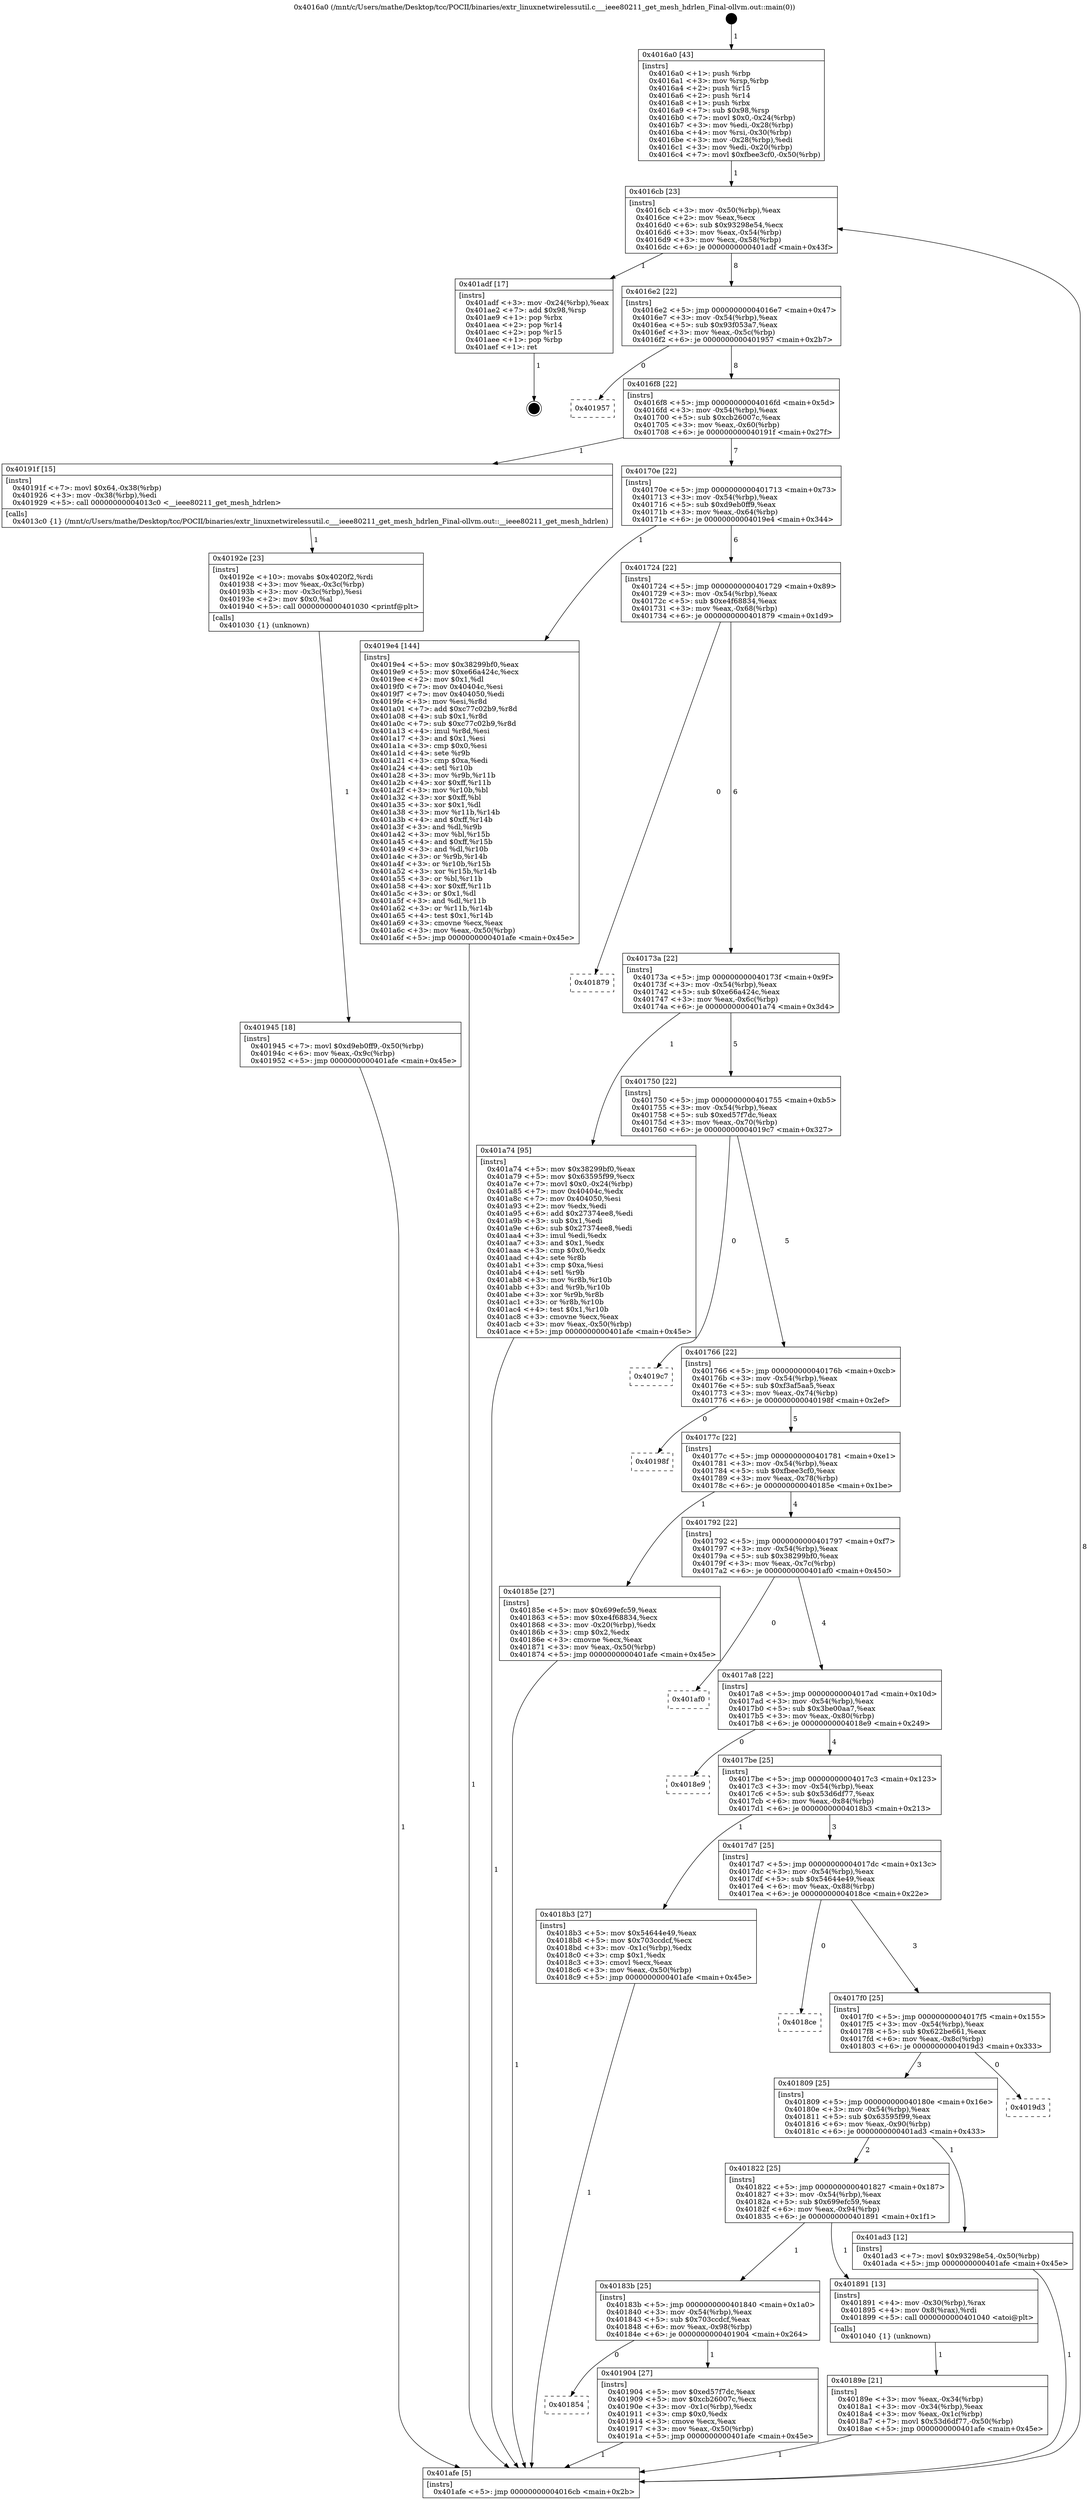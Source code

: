 digraph "0x4016a0" {
  label = "0x4016a0 (/mnt/c/Users/mathe/Desktop/tcc/POCII/binaries/extr_linuxnetwirelessutil.c___ieee80211_get_mesh_hdrlen_Final-ollvm.out::main(0))"
  labelloc = "t"
  node[shape=record]

  Entry [label="",width=0.3,height=0.3,shape=circle,fillcolor=black,style=filled]
  "0x4016cb" [label="{
     0x4016cb [23]\l
     | [instrs]\l
     &nbsp;&nbsp;0x4016cb \<+3\>: mov -0x50(%rbp),%eax\l
     &nbsp;&nbsp;0x4016ce \<+2\>: mov %eax,%ecx\l
     &nbsp;&nbsp;0x4016d0 \<+6\>: sub $0x93298e54,%ecx\l
     &nbsp;&nbsp;0x4016d6 \<+3\>: mov %eax,-0x54(%rbp)\l
     &nbsp;&nbsp;0x4016d9 \<+3\>: mov %ecx,-0x58(%rbp)\l
     &nbsp;&nbsp;0x4016dc \<+6\>: je 0000000000401adf \<main+0x43f\>\l
  }"]
  "0x401adf" [label="{
     0x401adf [17]\l
     | [instrs]\l
     &nbsp;&nbsp;0x401adf \<+3\>: mov -0x24(%rbp),%eax\l
     &nbsp;&nbsp;0x401ae2 \<+7\>: add $0x98,%rsp\l
     &nbsp;&nbsp;0x401ae9 \<+1\>: pop %rbx\l
     &nbsp;&nbsp;0x401aea \<+2\>: pop %r14\l
     &nbsp;&nbsp;0x401aec \<+2\>: pop %r15\l
     &nbsp;&nbsp;0x401aee \<+1\>: pop %rbp\l
     &nbsp;&nbsp;0x401aef \<+1\>: ret\l
  }"]
  "0x4016e2" [label="{
     0x4016e2 [22]\l
     | [instrs]\l
     &nbsp;&nbsp;0x4016e2 \<+5\>: jmp 00000000004016e7 \<main+0x47\>\l
     &nbsp;&nbsp;0x4016e7 \<+3\>: mov -0x54(%rbp),%eax\l
     &nbsp;&nbsp;0x4016ea \<+5\>: sub $0x93f053a7,%eax\l
     &nbsp;&nbsp;0x4016ef \<+3\>: mov %eax,-0x5c(%rbp)\l
     &nbsp;&nbsp;0x4016f2 \<+6\>: je 0000000000401957 \<main+0x2b7\>\l
  }"]
  Exit [label="",width=0.3,height=0.3,shape=circle,fillcolor=black,style=filled,peripheries=2]
  "0x401957" [label="{
     0x401957\l
  }", style=dashed]
  "0x4016f8" [label="{
     0x4016f8 [22]\l
     | [instrs]\l
     &nbsp;&nbsp;0x4016f8 \<+5\>: jmp 00000000004016fd \<main+0x5d\>\l
     &nbsp;&nbsp;0x4016fd \<+3\>: mov -0x54(%rbp),%eax\l
     &nbsp;&nbsp;0x401700 \<+5\>: sub $0xcb26007c,%eax\l
     &nbsp;&nbsp;0x401705 \<+3\>: mov %eax,-0x60(%rbp)\l
     &nbsp;&nbsp;0x401708 \<+6\>: je 000000000040191f \<main+0x27f\>\l
  }"]
  "0x401945" [label="{
     0x401945 [18]\l
     | [instrs]\l
     &nbsp;&nbsp;0x401945 \<+7\>: movl $0xd9eb0ff9,-0x50(%rbp)\l
     &nbsp;&nbsp;0x40194c \<+6\>: mov %eax,-0x9c(%rbp)\l
     &nbsp;&nbsp;0x401952 \<+5\>: jmp 0000000000401afe \<main+0x45e\>\l
  }"]
  "0x40191f" [label="{
     0x40191f [15]\l
     | [instrs]\l
     &nbsp;&nbsp;0x40191f \<+7\>: movl $0x64,-0x38(%rbp)\l
     &nbsp;&nbsp;0x401926 \<+3\>: mov -0x38(%rbp),%edi\l
     &nbsp;&nbsp;0x401929 \<+5\>: call 00000000004013c0 \<__ieee80211_get_mesh_hdrlen\>\l
     | [calls]\l
     &nbsp;&nbsp;0x4013c0 \{1\} (/mnt/c/Users/mathe/Desktop/tcc/POCII/binaries/extr_linuxnetwirelessutil.c___ieee80211_get_mesh_hdrlen_Final-ollvm.out::__ieee80211_get_mesh_hdrlen)\l
  }"]
  "0x40170e" [label="{
     0x40170e [22]\l
     | [instrs]\l
     &nbsp;&nbsp;0x40170e \<+5\>: jmp 0000000000401713 \<main+0x73\>\l
     &nbsp;&nbsp;0x401713 \<+3\>: mov -0x54(%rbp),%eax\l
     &nbsp;&nbsp;0x401716 \<+5\>: sub $0xd9eb0ff9,%eax\l
     &nbsp;&nbsp;0x40171b \<+3\>: mov %eax,-0x64(%rbp)\l
     &nbsp;&nbsp;0x40171e \<+6\>: je 00000000004019e4 \<main+0x344\>\l
  }"]
  "0x40192e" [label="{
     0x40192e [23]\l
     | [instrs]\l
     &nbsp;&nbsp;0x40192e \<+10\>: movabs $0x4020f2,%rdi\l
     &nbsp;&nbsp;0x401938 \<+3\>: mov %eax,-0x3c(%rbp)\l
     &nbsp;&nbsp;0x40193b \<+3\>: mov -0x3c(%rbp),%esi\l
     &nbsp;&nbsp;0x40193e \<+2\>: mov $0x0,%al\l
     &nbsp;&nbsp;0x401940 \<+5\>: call 0000000000401030 \<printf@plt\>\l
     | [calls]\l
     &nbsp;&nbsp;0x401030 \{1\} (unknown)\l
  }"]
  "0x4019e4" [label="{
     0x4019e4 [144]\l
     | [instrs]\l
     &nbsp;&nbsp;0x4019e4 \<+5\>: mov $0x38299bf0,%eax\l
     &nbsp;&nbsp;0x4019e9 \<+5\>: mov $0xe66a424c,%ecx\l
     &nbsp;&nbsp;0x4019ee \<+2\>: mov $0x1,%dl\l
     &nbsp;&nbsp;0x4019f0 \<+7\>: mov 0x40404c,%esi\l
     &nbsp;&nbsp;0x4019f7 \<+7\>: mov 0x404050,%edi\l
     &nbsp;&nbsp;0x4019fe \<+3\>: mov %esi,%r8d\l
     &nbsp;&nbsp;0x401a01 \<+7\>: add $0xc77c02b9,%r8d\l
     &nbsp;&nbsp;0x401a08 \<+4\>: sub $0x1,%r8d\l
     &nbsp;&nbsp;0x401a0c \<+7\>: sub $0xc77c02b9,%r8d\l
     &nbsp;&nbsp;0x401a13 \<+4\>: imul %r8d,%esi\l
     &nbsp;&nbsp;0x401a17 \<+3\>: and $0x1,%esi\l
     &nbsp;&nbsp;0x401a1a \<+3\>: cmp $0x0,%esi\l
     &nbsp;&nbsp;0x401a1d \<+4\>: sete %r9b\l
     &nbsp;&nbsp;0x401a21 \<+3\>: cmp $0xa,%edi\l
     &nbsp;&nbsp;0x401a24 \<+4\>: setl %r10b\l
     &nbsp;&nbsp;0x401a28 \<+3\>: mov %r9b,%r11b\l
     &nbsp;&nbsp;0x401a2b \<+4\>: xor $0xff,%r11b\l
     &nbsp;&nbsp;0x401a2f \<+3\>: mov %r10b,%bl\l
     &nbsp;&nbsp;0x401a32 \<+3\>: xor $0xff,%bl\l
     &nbsp;&nbsp;0x401a35 \<+3\>: xor $0x1,%dl\l
     &nbsp;&nbsp;0x401a38 \<+3\>: mov %r11b,%r14b\l
     &nbsp;&nbsp;0x401a3b \<+4\>: and $0xff,%r14b\l
     &nbsp;&nbsp;0x401a3f \<+3\>: and %dl,%r9b\l
     &nbsp;&nbsp;0x401a42 \<+3\>: mov %bl,%r15b\l
     &nbsp;&nbsp;0x401a45 \<+4\>: and $0xff,%r15b\l
     &nbsp;&nbsp;0x401a49 \<+3\>: and %dl,%r10b\l
     &nbsp;&nbsp;0x401a4c \<+3\>: or %r9b,%r14b\l
     &nbsp;&nbsp;0x401a4f \<+3\>: or %r10b,%r15b\l
     &nbsp;&nbsp;0x401a52 \<+3\>: xor %r15b,%r14b\l
     &nbsp;&nbsp;0x401a55 \<+3\>: or %bl,%r11b\l
     &nbsp;&nbsp;0x401a58 \<+4\>: xor $0xff,%r11b\l
     &nbsp;&nbsp;0x401a5c \<+3\>: or $0x1,%dl\l
     &nbsp;&nbsp;0x401a5f \<+3\>: and %dl,%r11b\l
     &nbsp;&nbsp;0x401a62 \<+3\>: or %r11b,%r14b\l
     &nbsp;&nbsp;0x401a65 \<+4\>: test $0x1,%r14b\l
     &nbsp;&nbsp;0x401a69 \<+3\>: cmovne %ecx,%eax\l
     &nbsp;&nbsp;0x401a6c \<+3\>: mov %eax,-0x50(%rbp)\l
     &nbsp;&nbsp;0x401a6f \<+5\>: jmp 0000000000401afe \<main+0x45e\>\l
  }"]
  "0x401724" [label="{
     0x401724 [22]\l
     | [instrs]\l
     &nbsp;&nbsp;0x401724 \<+5\>: jmp 0000000000401729 \<main+0x89\>\l
     &nbsp;&nbsp;0x401729 \<+3\>: mov -0x54(%rbp),%eax\l
     &nbsp;&nbsp;0x40172c \<+5\>: sub $0xe4f68834,%eax\l
     &nbsp;&nbsp;0x401731 \<+3\>: mov %eax,-0x68(%rbp)\l
     &nbsp;&nbsp;0x401734 \<+6\>: je 0000000000401879 \<main+0x1d9\>\l
  }"]
  "0x401854" [label="{
     0x401854\l
  }", style=dashed]
  "0x401879" [label="{
     0x401879\l
  }", style=dashed]
  "0x40173a" [label="{
     0x40173a [22]\l
     | [instrs]\l
     &nbsp;&nbsp;0x40173a \<+5\>: jmp 000000000040173f \<main+0x9f\>\l
     &nbsp;&nbsp;0x40173f \<+3\>: mov -0x54(%rbp),%eax\l
     &nbsp;&nbsp;0x401742 \<+5\>: sub $0xe66a424c,%eax\l
     &nbsp;&nbsp;0x401747 \<+3\>: mov %eax,-0x6c(%rbp)\l
     &nbsp;&nbsp;0x40174a \<+6\>: je 0000000000401a74 \<main+0x3d4\>\l
  }"]
  "0x401904" [label="{
     0x401904 [27]\l
     | [instrs]\l
     &nbsp;&nbsp;0x401904 \<+5\>: mov $0xed57f7dc,%eax\l
     &nbsp;&nbsp;0x401909 \<+5\>: mov $0xcb26007c,%ecx\l
     &nbsp;&nbsp;0x40190e \<+3\>: mov -0x1c(%rbp),%edx\l
     &nbsp;&nbsp;0x401911 \<+3\>: cmp $0x0,%edx\l
     &nbsp;&nbsp;0x401914 \<+3\>: cmove %ecx,%eax\l
     &nbsp;&nbsp;0x401917 \<+3\>: mov %eax,-0x50(%rbp)\l
     &nbsp;&nbsp;0x40191a \<+5\>: jmp 0000000000401afe \<main+0x45e\>\l
  }"]
  "0x401a74" [label="{
     0x401a74 [95]\l
     | [instrs]\l
     &nbsp;&nbsp;0x401a74 \<+5\>: mov $0x38299bf0,%eax\l
     &nbsp;&nbsp;0x401a79 \<+5\>: mov $0x63595f99,%ecx\l
     &nbsp;&nbsp;0x401a7e \<+7\>: movl $0x0,-0x24(%rbp)\l
     &nbsp;&nbsp;0x401a85 \<+7\>: mov 0x40404c,%edx\l
     &nbsp;&nbsp;0x401a8c \<+7\>: mov 0x404050,%esi\l
     &nbsp;&nbsp;0x401a93 \<+2\>: mov %edx,%edi\l
     &nbsp;&nbsp;0x401a95 \<+6\>: add $0x27374ee8,%edi\l
     &nbsp;&nbsp;0x401a9b \<+3\>: sub $0x1,%edi\l
     &nbsp;&nbsp;0x401a9e \<+6\>: sub $0x27374ee8,%edi\l
     &nbsp;&nbsp;0x401aa4 \<+3\>: imul %edi,%edx\l
     &nbsp;&nbsp;0x401aa7 \<+3\>: and $0x1,%edx\l
     &nbsp;&nbsp;0x401aaa \<+3\>: cmp $0x0,%edx\l
     &nbsp;&nbsp;0x401aad \<+4\>: sete %r8b\l
     &nbsp;&nbsp;0x401ab1 \<+3\>: cmp $0xa,%esi\l
     &nbsp;&nbsp;0x401ab4 \<+4\>: setl %r9b\l
     &nbsp;&nbsp;0x401ab8 \<+3\>: mov %r8b,%r10b\l
     &nbsp;&nbsp;0x401abb \<+3\>: and %r9b,%r10b\l
     &nbsp;&nbsp;0x401abe \<+3\>: xor %r9b,%r8b\l
     &nbsp;&nbsp;0x401ac1 \<+3\>: or %r8b,%r10b\l
     &nbsp;&nbsp;0x401ac4 \<+4\>: test $0x1,%r10b\l
     &nbsp;&nbsp;0x401ac8 \<+3\>: cmovne %ecx,%eax\l
     &nbsp;&nbsp;0x401acb \<+3\>: mov %eax,-0x50(%rbp)\l
     &nbsp;&nbsp;0x401ace \<+5\>: jmp 0000000000401afe \<main+0x45e\>\l
  }"]
  "0x401750" [label="{
     0x401750 [22]\l
     | [instrs]\l
     &nbsp;&nbsp;0x401750 \<+5\>: jmp 0000000000401755 \<main+0xb5\>\l
     &nbsp;&nbsp;0x401755 \<+3\>: mov -0x54(%rbp),%eax\l
     &nbsp;&nbsp;0x401758 \<+5\>: sub $0xed57f7dc,%eax\l
     &nbsp;&nbsp;0x40175d \<+3\>: mov %eax,-0x70(%rbp)\l
     &nbsp;&nbsp;0x401760 \<+6\>: je 00000000004019c7 \<main+0x327\>\l
  }"]
  "0x40189e" [label="{
     0x40189e [21]\l
     | [instrs]\l
     &nbsp;&nbsp;0x40189e \<+3\>: mov %eax,-0x34(%rbp)\l
     &nbsp;&nbsp;0x4018a1 \<+3\>: mov -0x34(%rbp),%eax\l
     &nbsp;&nbsp;0x4018a4 \<+3\>: mov %eax,-0x1c(%rbp)\l
     &nbsp;&nbsp;0x4018a7 \<+7\>: movl $0x53d6df77,-0x50(%rbp)\l
     &nbsp;&nbsp;0x4018ae \<+5\>: jmp 0000000000401afe \<main+0x45e\>\l
  }"]
  "0x4019c7" [label="{
     0x4019c7\l
  }", style=dashed]
  "0x401766" [label="{
     0x401766 [22]\l
     | [instrs]\l
     &nbsp;&nbsp;0x401766 \<+5\>: jmp 000000000040176b \<main+0xcb\>\l
     &nbsp;&nbsp;0x40176b \<+3\>: mov -0x54(%rbp),%eax\l
     &nbsp;&nbsp;0x40176e \<+5\>: sub $0xf3af5aa5,%eax\l
     &nbsp;&nbsp;0x401773 \<+3\>: mov %eax,-0x74(%rbp)\l
     &nbsp;&nbsp;0x401776 \<+6\>: je 000000000040198f \<main+0x2ef\>\l
  }"]
  "0x40183b" [label="{
     0x40183b [25]\l
     | [instrs]\l
     &nbsp;&nbsp;0x40183b \<+5\>: jmp 0000000000401840 \<main+0x1a0\>\l
     &nbsp;&nbsp;0x401840 \<+3\>: mov -0x54(%rbp),%eax\l
     &nbsp;&nbsp;0x401843 \<+5\>: sub $0x703ccdcf,%eax\l
     &nbsp;&nbsp;0x401848 \<+6\>: mov %eax,-0x98(%rbp)\l
     &nbsp;&nbsp;0x40184e \<+6\>: je 0000000000401904 \<main+0x264\>\l
  }"]
  "0x40198f" [label="{
     0x40198f\l
  }", style=dashed]
  "0x40177c" [label="{
     0x40177c [22]\l
     | [instrs]\l
     &nbsp;&nbsp;0x40177c \<+5\>: jmp 0000000000401781 \<main+0xe1\>\l
     &nbsp;&nbsp;0x401781 \<+3\>: mov -0x54(%rbp),%eax\l
     &nbsp;&nbsp;0x401784 \<+5\>: sub $0xfbee3cf0,%eax\l
     &nbsp;&nbsp;0x401789 \<+3\>: mov %eax,-0x78(%rbp)\l
     &nbsp;&nbsp;0x40178c \<+6\>: je 000000000040185e \<main+0x1be\>\l
  }"]
  "0x401891" [label="{
     0x401891 [13]\l
     | [instrs]\l
     &nbsp;&nbsp;0x401891 \<+4\>: mov -0x30(%rbp),%rax\l
     &nbsp;&nbsp;0x401895 \<+4\>: mov 0x8(%rax),%rdi\l
     &nbsp;&nbsp;0x401899 \<+5\>: call 0000000000401040 \<atoi@plt\>\l
     | [calls]\l
     &nbsp;&nbsp;0x401040 \{1\} (unknown)\l
  }"]
  "0x40185e" [label="{
     0x40185e [27]\l
     | [instrs]\l
     &nbsp;&nbsp;0x40185e \<+5\>: mov $0x699efc59,%eax\l
     &nbsp;&nbsp;0x401863 \<+5\>: mov $0xe4f68834,%ecx\l
     &nbsp;&nbsp;0x401868 \<+3\>: mov -0x20(%rbp),%edx\l
     &nbsp;&nbsp;0x40186b \<+3\>: cmp $0x2,%edx\l
     &nbsp;&nbsp;0x40186e \<+3\>: cmovne %ecx,%eax\l
     &nbsp;&nbsp;0x401871 \<+3\>: mov %eax,-0x50(%rbp)\l
     &nbsp;&nbsp;0x401874 \<+5\>: jmp 0000000000401afe \<main+0x45e\>\l
  }"]
  "0x401792" [label="{
     0x401792 [22]\l
     | [instrs]\l
     &nbsp;&nbsp;0x401792 \<+5\>: jmp 0000000000401797 \<main+0xf7\>\l
     &nbsp;&nbsp;0x401797 \<+3\>: mov -0x54(%rbp),%eax\l
     &nbsp;&nbsp;0x40179a \<+5\>: sub $0x38299bf0,%eax\l
     &nbsp;&nbsp;0x40179f \<+3\>: mov %eax,-0x7c(%rbp)\l
     &nbsp;&nbsp;0x4017a2 \<+6\>: je 0000000000401af0 \<main+0x450\>\l
  }"]
  "0x401afe" [label="{
     0x401afe [5]\l
     | [instrs]\l
     &nbsp;&nbsp;0x401afe \<+5\>: jmp 00000000004016cb \<main+0x2b\>\l
  }"]
  "0x4016a0" [label="{
     0x4016a0 [43]\l
     | [instrs]\l
     &nbsp;&nbsp;0x4016a0 \<+1\>: push %rbp\l
     &nbsp;&nbsp;0x4016a1 \<+3\>: mov %rsp,%rbp\l
     &nbsp;&nbsp;0x4016a4 \<+2\>: push %r15\l
     &nbsp;&nbsp;0x4016a6 \<+2\>: push %r14\l
     &nbsp;&nbsp;0x4016a8 \<+1\>: push %rbx\l
     &nbsp;&nbsp;0x4016a9 \<+7\>: sub $0x98,%rsp\l
     &nbsp;&nbsp;0x4016b0 \<+7\>: movl $0x0,-0x24(%rbp)\l
     &nbsp;&nbsp;0x4016b7 \<+3\>: mov %edi,-0x28(%rbp)\l
     &nbsp;&nbsp;0x4016ba \<+4\>: mov %rsi,-0x30(%rbp)\l
     &nbsp;&nbsp;0x4016be \<+3\>: mov -0x28(%rbp),%edi\l
     &nbsp;&nbsp;0x4016c1 \<+3\>: mov %edi,-0x20(%rbp)\l
     &nbsp;&nbsp;0x4016c4 \<+7\>: movl $0xfbee3cf0,-0x50(%rbp)\l
  }"]
  "0x401822" [label="{
     0x401822 [25]\l
     | [instrs]\l
     &nbsp;&nbsp;0x401822 \<+5\>: jmp 0000000000401827 \<main+0x187\>\l
     &nbsp;&nbsp;0x401827 \<+3\>: mov -0x54(%rbp),%eax\l
     &nbsp;&nbsp;0x40182a \<+5\>: sub $0x699efc59,%eax\l
     &nbsp;&nbsp;0x40182f \<+6\>: mov %eax,-0x94(%rbp)\l
     &nbsp;&nbsp;0x401835 \<+6\>: je 0000000000401891 \<main+0x1f1\>\l
  }"]
  "0x401af0" [label="{
     0x401af0\l
  }", style=dashed]
  "0x4017a8" [label="{
     0x4017a8 [22]\l
     | [instrs]\l
     &nbsp;&nbsp;0x4017a8 \<+5\>: jmp 00000000004017ad \<main+0x10d\>\l
     &nbsp;&nbsp;0x4017ad \<+3\>: mov -0x54(%rbp),%eax\l
     &nbsp;&nbsp;0x4017b0 \<+5\>: sub $0x3be00aa7,%eax\l
     &nbsp;&nbsp;0x4017b5 \<+3\>: mov %eax,-0x80(%rbp)\l
     &nbsp;&nbsp;0x4017b8 \<+6\>: je 00000000004018e9 \<main+0x249\>\l
  }"]
  "0x401ad3" [label="{
     0x401ad3 [12]\l
     | [instrs]\l
     &nbsp;&nbsp;0x401ad3 \<+7\>: movl $0x93298e54,-0x50(%rbp)\l
     &nbsp;&nbsp;0x401ada \<+5\>: jmp 0000000000401afe \<main+0x45e\>\l
  }"]
  "0x4018e9" [label="{
     0x4018e9\l
  }", style=dashed]
  "0x4017be" [label="{
     0x4017be [25]\l
     | [instrs]\l
     &nbsp;&nbsp;0x4017be \<+5\>: jmp 00000000004017c3 \<main+0x123\>\l
     &nbsp;&nbsp;0x4017c3 \<+3\>: mov -0x54(%rbp),%eax\l
     &nbsp;&nbsp;0x4017c6 \<+5\>: sub $0x53d6df77,%eax\l
     &nbsp;&nbsp;0x4017cb \<+6\>: mov %eax,-0x84(%rbp)\l
     &nbsp;&nbsp;0x4017d1 \<+6\>: je 00000000004018b3 \<main+0x213\>\l
  }"]
  "0x401809" [label="{
     0x401809 [25]\l
     | [instrs]\l
     &nbsp;&nbsp;0x401809 \<+5\>: jmp 000000000040180e \<main+0x16e\>\l
     &nbsp;&nbsp;0x40180e \<+3\>: mov -0x54(%rbp),%eax\l
     &nbsp;&nbsp;0x401811 \<+5\>: sub $0x63595f99,%eax\l
     &nbsp;&nbsp;0x401816 \<+6\>: mov %eax,-0x90(%rbp)\l
     &nbsp;&nbsp;0x40181c \<+6\>: je 0000000000401ad3 \<main+0x433\>\l
  }"]
  "0x4018b3" [label="{
     0x4018b3 [27]\l
     | [instrs]\l
     &nbsp;&nbsp;0x4018b3 \<+5\>: mov $0x54644e49,%eax\l
     &nbsp;&nbsp;0x4018b8 \<+5\>: mov $0x703ccdcf,%ecx\l
     &nbsp;&nbsp;0x4018bd \<+3\>: mov -0x1c(%rbp),%edx\l
     &nbsp;&nbsp;0x4018c0 \<+3\>: cmp $0x1,%edx\l
     &nbsp;&nbsp;0x4018c3 \<+3\>: cmovl %ecx,%eax\l
     &nbsp;&nbsp;0x4018c6 \<+3\>: mov %eax,-0x50(%rbp)\l
     &nbsp;&nbsp;0x4018c9 \<+5\>: jmp 0000000000401afe \<main+0x45e\>\l
  }"]
  "0x4017d7" [label="{
     0x4017d7 [25]\l
     | [instrs]\l
     &nbsp;&nbsp;0x4017d7 \<+5\>: jmp 00000000004017dc \<main+0x13c\>\l
     &nbsp;&nbsp;0x4017dc \<+3\>: mov -0x54(%rbp),%eax\l
     &nbsp;&nbsp;0x4017df \<+5\>: sub $0x54644e49,%eax\l
     &nbsp;&nbsp;0x4017e4 \<+6\>: mov %eax,-0x88(%rbp)\l
     &nbsp;&nbsp;0x4017ea \<+6\>: je 00000000004018ce \<main+0x22e\>\l
  }"]
  "0x4019d3" [label="{
     0x4019d3\l
  }", style=dashed]
  "0x4018ce" [label="{
     0x4018ce\l
  }", style=dashed]
  "0x4017f0" [label="{
     0x4017f0 [25]\l
     | [instrs]\l
     &nbsp;&nbsp;0x4017f0 \<+5\>: jmp 00000000004017f5 \<main+0x155\>\l
     &nbsp;&nbsp;0x4017f5 \<+3\>: mov -0x54(%rbp),%eax\l
     &nbsp;&nbsp;0x4017f8 \<+5\>: sub $0x622be661,%eax\l
     &nbsp;&nbsp;0x4017fd \<+6\>: mov %eax,-0x8c(%rbp)\l
     &nbsp;&nbsp;0x401803 \<+6\>: je 00000000004019d3 \<main+0x333\>\l
  }"]
  Entry -> "0x4016a0" [label=" 1"]
  "0x4016cb" -> "0x401adf" [label=" 1"]
  "0x4016cb" -> "0x4016e2" [label=" 8"]
  "0x401adf" -> Exit [label=" 1"]
  "0x4016e2" -> "0x401957" [label=" 0"]
  "0x4016e2" -> "0x4016f8" [label=" 8"]
  "0x401ad3" -> "0x401afe" [label=" 1"]
  "0x4016f8" -> "0x40191f" [label=" 1"]
  "0x4016f8" -> "0x40170e" [label=" 7"]
  "0x401a74" -> "0x401afe" [label=" 1"]
  "0x40170e" -> "0x4019e4" [label=" 1"]
  "0x40170e" -> "0x401724" [label=" 6"]
  "0x4019e4" -> "0x401afe" [label=" 1"]
  "0x401724" -> "0x401879" [label=" 0"]
  "0x401724" -> "0x40173a" [label=" 6"]
  "0x401945" -> "0x401afe" [label=" 1"]
  "0x40173a" -> "0x401a74" [label=" 1"]
  "0x40173a" -> "0x401750" [label=" 5"]
  "0x40192e" -> "0x401945" [label=" 1"]
  "0x401750" -> "0x4019c7" [label=" 0"]
  "0x401750" -> "0x401766" [label=" 5"]
  "0x401904" -> "0x401afe" [label=" 1"]
  "0x401766" -> "0x40198f" [label=" 0"]
  "0x401766" -> "0x40177c" [label=" 5"]
  "0x40183b" -> "0x401854" [label=" 0"]
  "0x40177c" -> "0x40185e" [label=" 1"]
  "0x40177c" -> "0x401792" [label=" 4"]
  "0x40185e" -> "0x401afe" [label=" 1"]
  "0x4016a0" -> "0x4016cb" [label=" 1"]
  "0x401afe" -> "0x4016cb" [label=" 8"]
  "0x40183b" -> "0x401904" [label=" 1"]
  "0x401792" -> "0x401af0" [label=" 0"]
  "0x401792" -> "0x4017a8" [label=" 4"]
  "0x4018b3" -> "0x401afe" [label=" 1"]
  "0x4017a8" -> "0x4018e9" [label=" 0"]
  "0x4017a8" -> "0x4017be" [label=" 4"]
  "0x40189e" -> "0x401afe" [label=" 1"]
  "0x4017be" -> "0x4018b3" [label=" 1"]
  "0x4017be" -> "0x4017d7" [label=" 3"]
  "0x401822" -> "0x40183b" [label=" 1"]
  "0x4017d7" -> "0x4018ce" [label=" 0"]
  "0x4017d7" -> "0x4017f0" [label=" 3"]
  "0x401822" -> "0x401891" [label=" 1"]
  "0x4017f0" -> "0x4019d3" [label=" 0"]
  "0x4017f0" -> "0x401809" [label=" 3"]
  "0x401891" -> "0x40189e" [label=" 1"]
  "0x401809" -> "0x401ad3" [label=" 1"]
  "0x401809" -> "0x401822" [label=" 2"]
  "0x40191f" -> "0x40192e" [label=" 1"]
}
